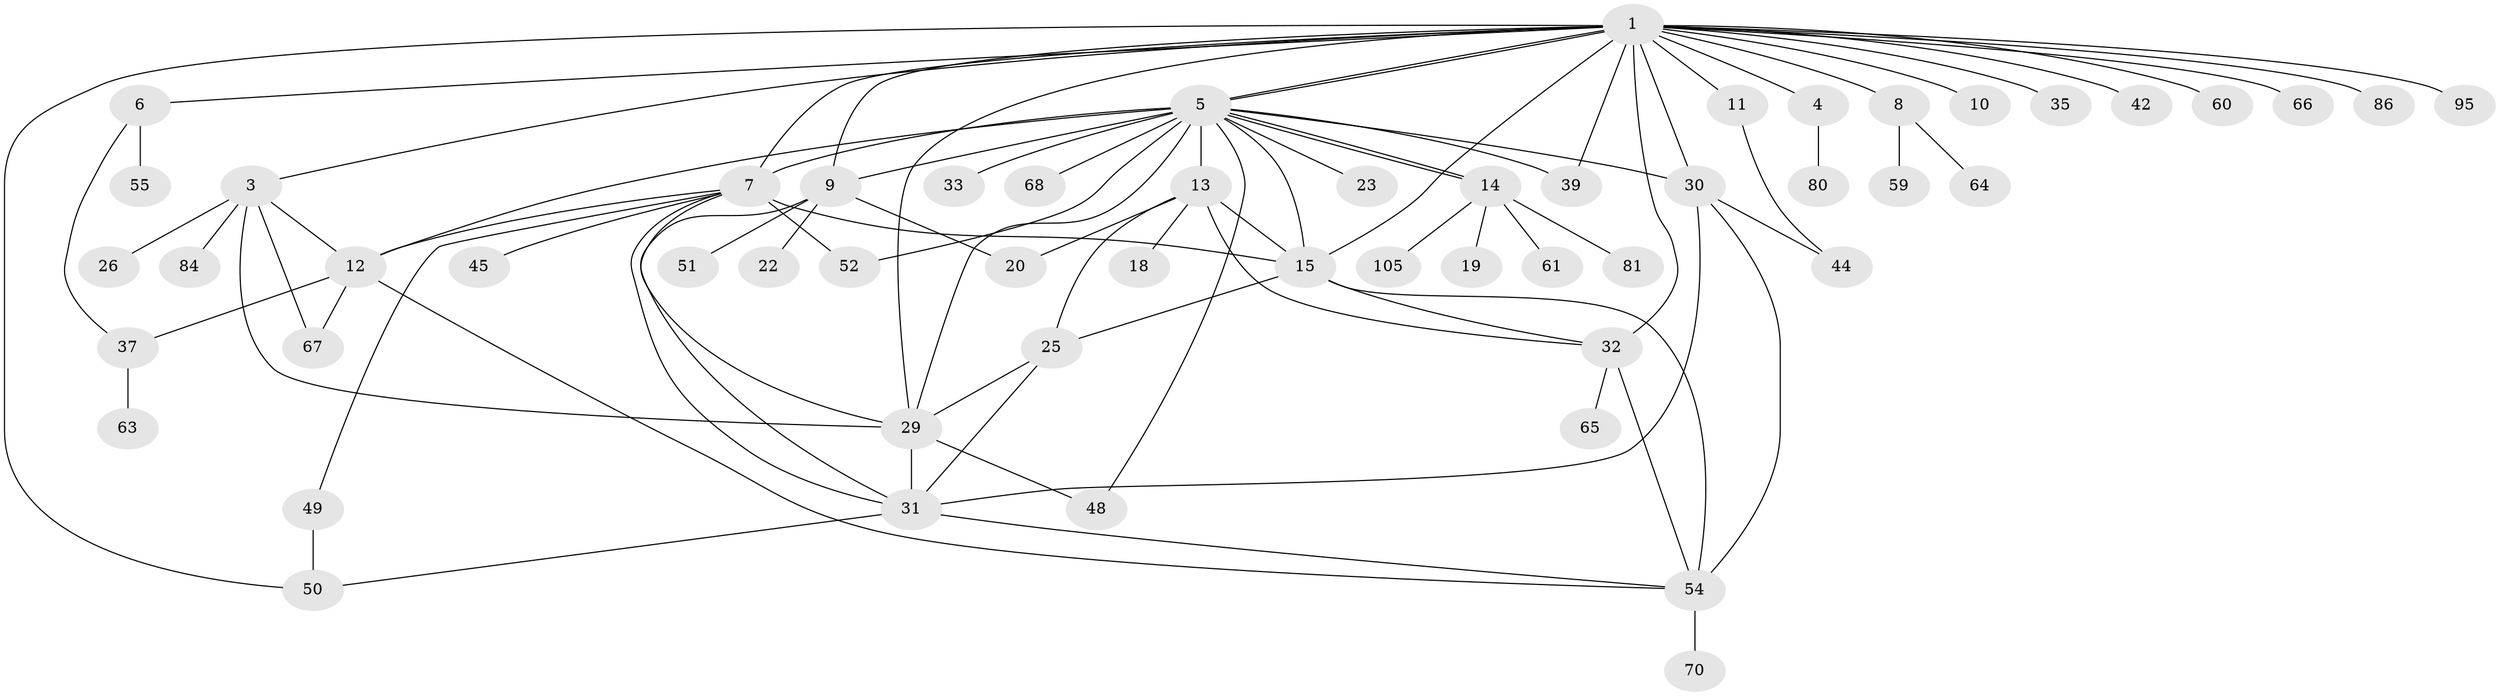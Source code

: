 // original degree distribution, {23: 0.009009009009009009, 5: 0.05405405405405406, 7: 0.036036036036036036, 2: 0.2072072072072072, 26: 0.009009009009009009, 4: 0.06306306306306306, 8: 0.009009009009009009, 6: 0.036036036036036036, 1: 0.44144144144144143, 3: 0.11711711711711711, 12: 0.009009009009009009, 9: 0.009009009009009009}
// Generated by graph-tools (version 1.1) at 2025/14/03/09/25 04:14:45]
// undirected, 55 vertices, 88 edges
graph export_dot {
graph [start="1"]
  node [color=gray90,style=filled];
  1 [super="+2"];
  3;
  4;
  5 [super="+56+24+47+34+21+89+100"];
  6 [super="+17"];
  7 [super="+38+109"];
  8 [super="+87+101+75"];
  9;
  10;
  11;
  12 [super="+62+107+16"];
  13 [super="+73+28"];
  14;
  15 [super="+43+53+69+36"];
  18;
  19 [super="+82"];
  20;
  22;
  23;
  25 [super="+27+46"];
  26;
  29 [super="+71+92+40"];
  30;
  31 [super="+77+78+90+72+41"];
  32 [super="+74"];
  33;
  35 [super="+94"];
  37 [super="+111"];
  39;
  42;
  44 [super="+102"];
  45;
  48;
  49;
  50;
  51;
  52;
  54 [super="+57"];
  55 [super="+88"];
  59;
  60;
  61;
  63;
  64;
  65;
  66;
  67;
  68 [super="+96+85"];
  70 [super="+76"];
  80;
  81;
  84;
  86;
  95;
  105;
  1 -- 3;
  1 -- 4;
  1 -- 5;
  1 -- 5;
  1 -- 6;
  1 -- 8;
  1 -- 9;
  1 -- 10;
  1 -- 30;
  1 -- 32 [weight=2];
  1 -- 35;
  1 -- 39;
  1 -- 50;
  1 -- 60;
  1 -- 66;
  1 -- 86;
  1 -- 7;
  1 -- 42;
  1 -- 11;
  1 -- 95;
  1 -- 29 [weight=2];
  1 -- 15 [weight=2];
  3 -- 12;
  3 -- 26;
  3 -- 29 [weight=2];
  3 -- 67;
  3 -- 84;
  4 -- 80;
  5 -- 7 [weight=3];
  5 -- 9 [weight=2];
  5 -- 13;
  5 -- 14;
  5 -- 14;
  5 -- 23;
  5 -- 30;
  5 -- 33;
  5 -- 48;
  5 -- 52;
  5 -- 68;
  5 -- 29;
  5 -- 39;
  5 -- 15 [weight=3];
  5 -- 12 [weight=2];
  6 -- 37;
  6 -- 55;
  7 -- 15 [weight=3];
  7 -- 49;
  7 -- 29;
  7 -- 52;
  7 -- 45;
  7 -- 12;
  7 -- 31;
  8 -- 59;
  8 -- 64;
  9 -- 20;
  9 -- 22;
  9 -- 31;
  9 -- 51;
  11 -- 44;
  12 -- 67;
  12 -- 37;
  12 -- 54;
  13 -- 18;
  13 -- 25;
  13 -- 32;
  13 -- 20;
  13 -- 15;
  14 -- 19;
  14 -- 61;
  14 -- 81;
  14 -- 105;
  15 -- 25;
  15 -- 32;
  15 -- 54;
  25 -- 31;
  25 -- 29;
  29 -- 31 [weight=2];
  29 -- 48;
  30 -- 31;
  30 -- 44;
  30 -- 54;
  31 -- 50;
  31 -- 54;
  32 -- 65;
  32 -- 54;
  37 -- 63;
  49 -- 50;
  54 -- 70;
}
